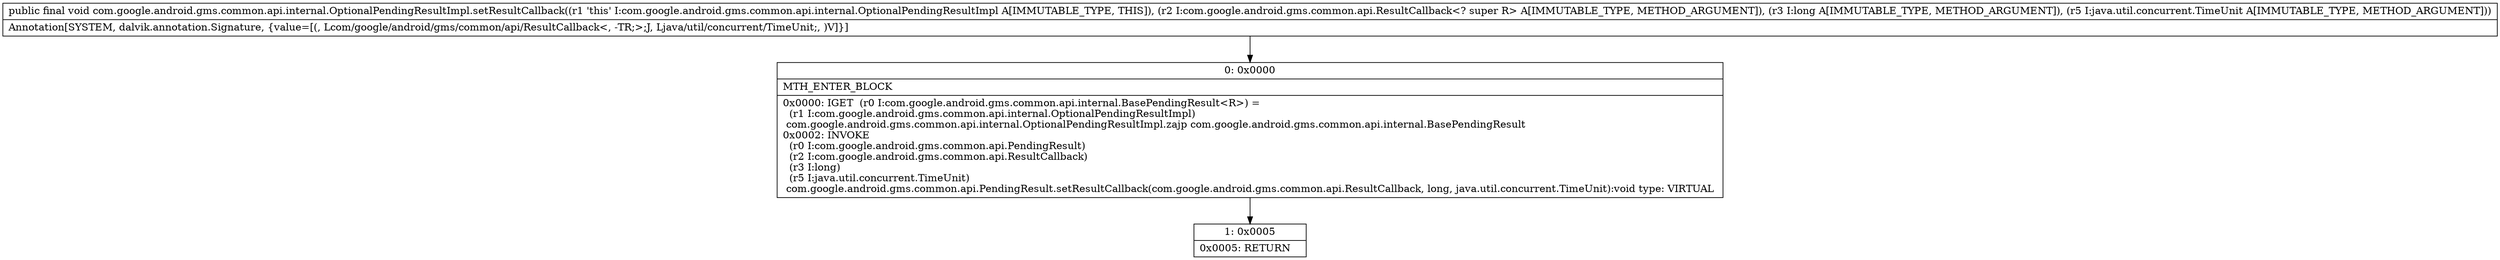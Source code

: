digraph "CFG forcom.google.android.gms.common.api.internal.OptionalPendingResultImpl.setResultCallback(Lcom\/google\/android\/gms\/common\/api\/ResultCallback;JLjava\/util\/concurrent\/TimeUnit;)V" {
Node_0 [shape=record,label="{0\:\ 0x0000|MTH_ENTER_BLOCK\l|0x0000: IGET  (r0 I:com.google.android.gms.common.api.internal.BasePendingResult\<R\>) = \l  (r1 I:com.google.android.gms.common.api.internal.OptionalPendingResultImpl)\l com.google.android.gms.common.api.internal.OptionalPendingResultImpl.zajp com.google.android.gms.common.api.internal.BasePendingResult \l0x0002: INVOKE  \l  (r0 I:com.google.android.gms.common.api.PendingResult)\l  (r2 I:com.google.android.gms.common.api.ResultCallback)\l  (r3 I:long)\l  (r5 I:java.util.concurrent.TimeUnit)\l com.google.android.gms.common.api.PendingResult.setResultCallback(com.google.android.gms.common.api.ResultCallback, long, java.util.concurrent.TimeUnit):void type: VIRTUAL \l}"];
Node_1 [shape=record,label="{1\:\ 0x0005|0x0005: RETURN   \l}"];
MethodNode[shape=record,label="{public final void com.google.android.gms.common.api.internal.OptionalPendingResultImpl.setResultCallback((r1 'this' I:com.google.android.gms.common.api.internal.OptionalPendingResultImpl A[IMMUTABLE_TYPE, THIS]), (r2 I:com.google.android.gms.common.api.ResultCallback\<? super R\> A[IMMUTABLE_TYPE, METHOD_ARGUMENT]), (r3 I:long A[IMMUTABLE_TYPE, METHOD_ARGUMENT]), (r5 I:java.util.concurrent.TimeUnit A[IMMUTABLE_TYPE, METHOD_ARGUMENT]))  | Annotation[SYSTEM, dalvik.annotation.Signature, \{value=[(, Lcom\/google\/android\/gms\/common\/api\/ResultCallback\<, \-TR;\>;J, Ljava\/util\/concurrent\/TimeUnit;, )V]\}]\l}"];
MethodNode -> Node_0;
Node_0 -> Node_1;
}

